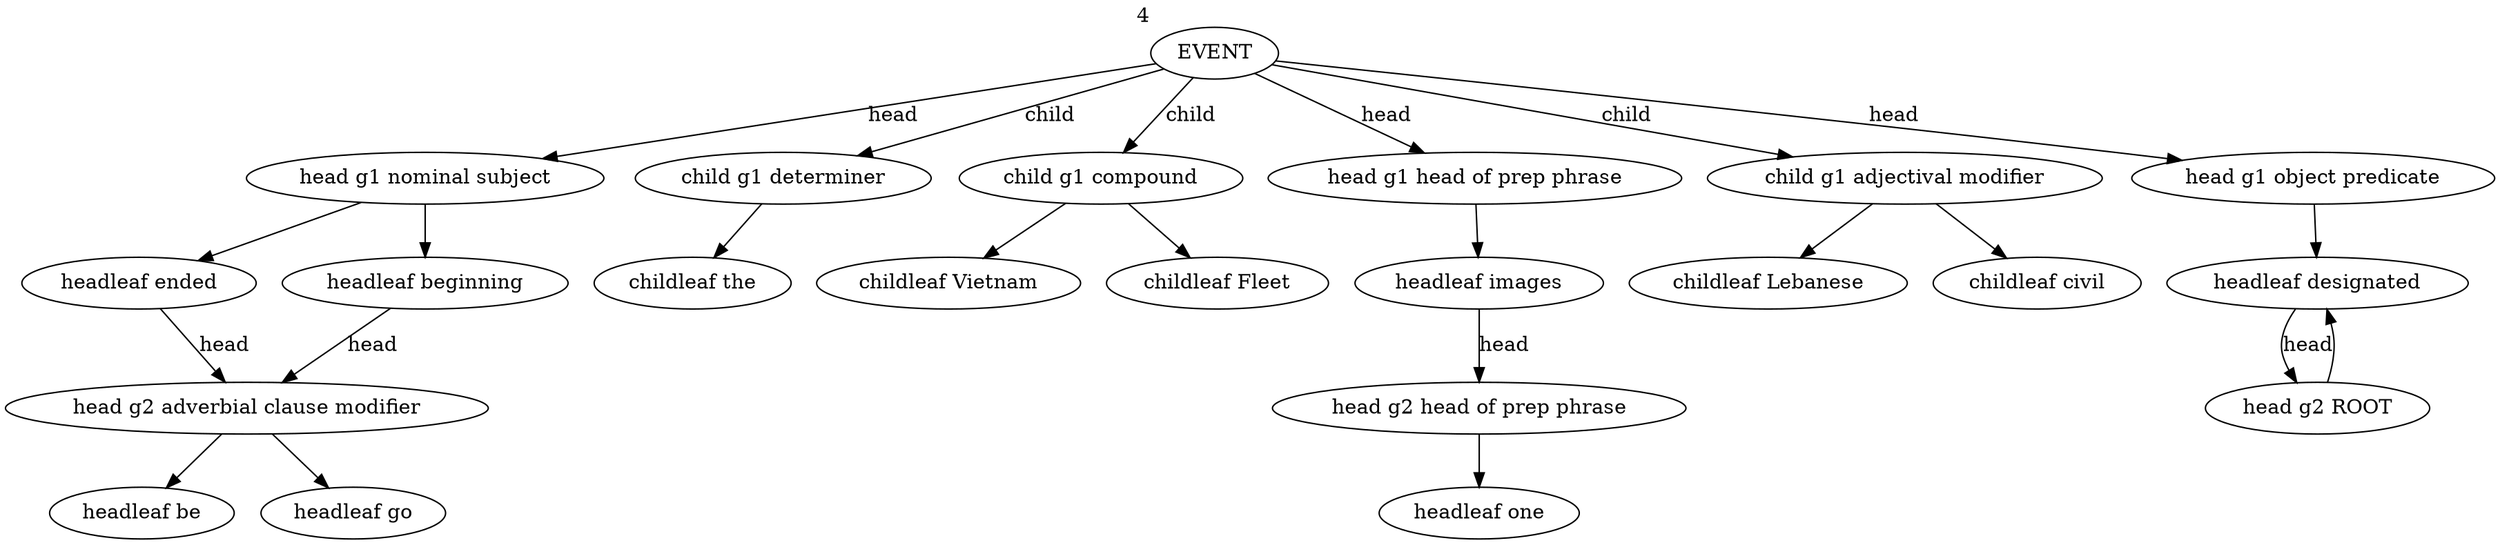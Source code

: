 strict digraph  {
EVENT [weight=4, xlabel=4];
"head g1 nominal subject" [weight=2, lp="-1.6094379124341005"];
"headleaf ended" [weight=1, lp="-0.6931471805599453"];
"child g1 determiner" [weight=2, lp="-1.6094379124341005"];
"childleaf the" [weight=2, lp="0.0"];
"child g1 compound" [weight=2, lp="-1.6094379124341005"];
"childleaf Vietnam" [weight=1, lp="-0.6931471805599453"];
"head g2 adverbial clause modifier" [weight=2, lp="0.0"];
"headleaf be" [weight=1, lp="-0.6931471805599453"];
"headleaf beginning" [weight=1, lp="-0.6931471805599453"];
"childleaf Fleet" [weight=1, lp="-0.6931471805599453"];
"headleaf go" [weight=1, lp="-0.6931471805599453"];
"head g1 head of prep phrase" [weight=1, lp="-2.302585092994046"];
"headleaf images" [weight=1, lp="0.0"];
"child g1 adjectival modifier" [weight=2, lp="-1.6094379124341005"];
"childleaf Lebanese" [weight=1, lp="-0.6931471805599453"];
"childleaf civil" [weight=1, lp="-0.6931471805599453"];
"head g2 head of prep phrase" [weight=1, lp="0.0"];
"headleaf one" [weight=1, lp="0.0"];
"head g1 object predicate" [weight=1, lp="-2.302585092994046"];
"headleaf designated" [weight=2, lp="0.0"];
"head g2 ROOT" [weight=1, lp="0.0"];
EVENT -> "head g1 nominal subject"  [label=head];
EVENT -> "child g1 determiner"  [label=child];
EVENT -> "child g1 compound"  [label=child];
EVENT -> "head g1 head of prep phrase"  [label=head];
EVENT -> "child g1 adjectival modifier"  [label=child];
EVENT -> "head g1 object predicate"  [label=head];
"head g1 nominal subject" -> "headleaf ended";
"head g1 nominal subject" -> "headleaf beginning";
"headleaf ended" -> "head g2 adverbial clause modifier"  [label=head];
"child g1 determiner" -> "childleaf the";
"child g1 compound" -> "childleaf Vietnam";
"child g1 compound" -> "childleaf Fleet";
"head g2 adverbial clause modifier" -> "headleaf be";
"head g2 adverbial clause modifier" -> "headleaf go";
"headleaf beginning" -> "head g2 adverbial clause modifier"  [label=head];
"head g1 head of prep phrase" -> "headleaf images";
"headleaf images" -> "head g2 head of prep phrase"  [label=head];
"child g1 adjectival modifier" -> "childleaf Lebanese";
"child g1 adjectival modifier" -> "childleaf civil";
"head g2 head of prep phrase" -> "headleaf one";
"head g1 object predicate" -> "headleaf designated";
"headleaf designated" -> "head g2 ROOT"  [label=head];
"head g2 ROOT" -> "headleaf designated";
}
